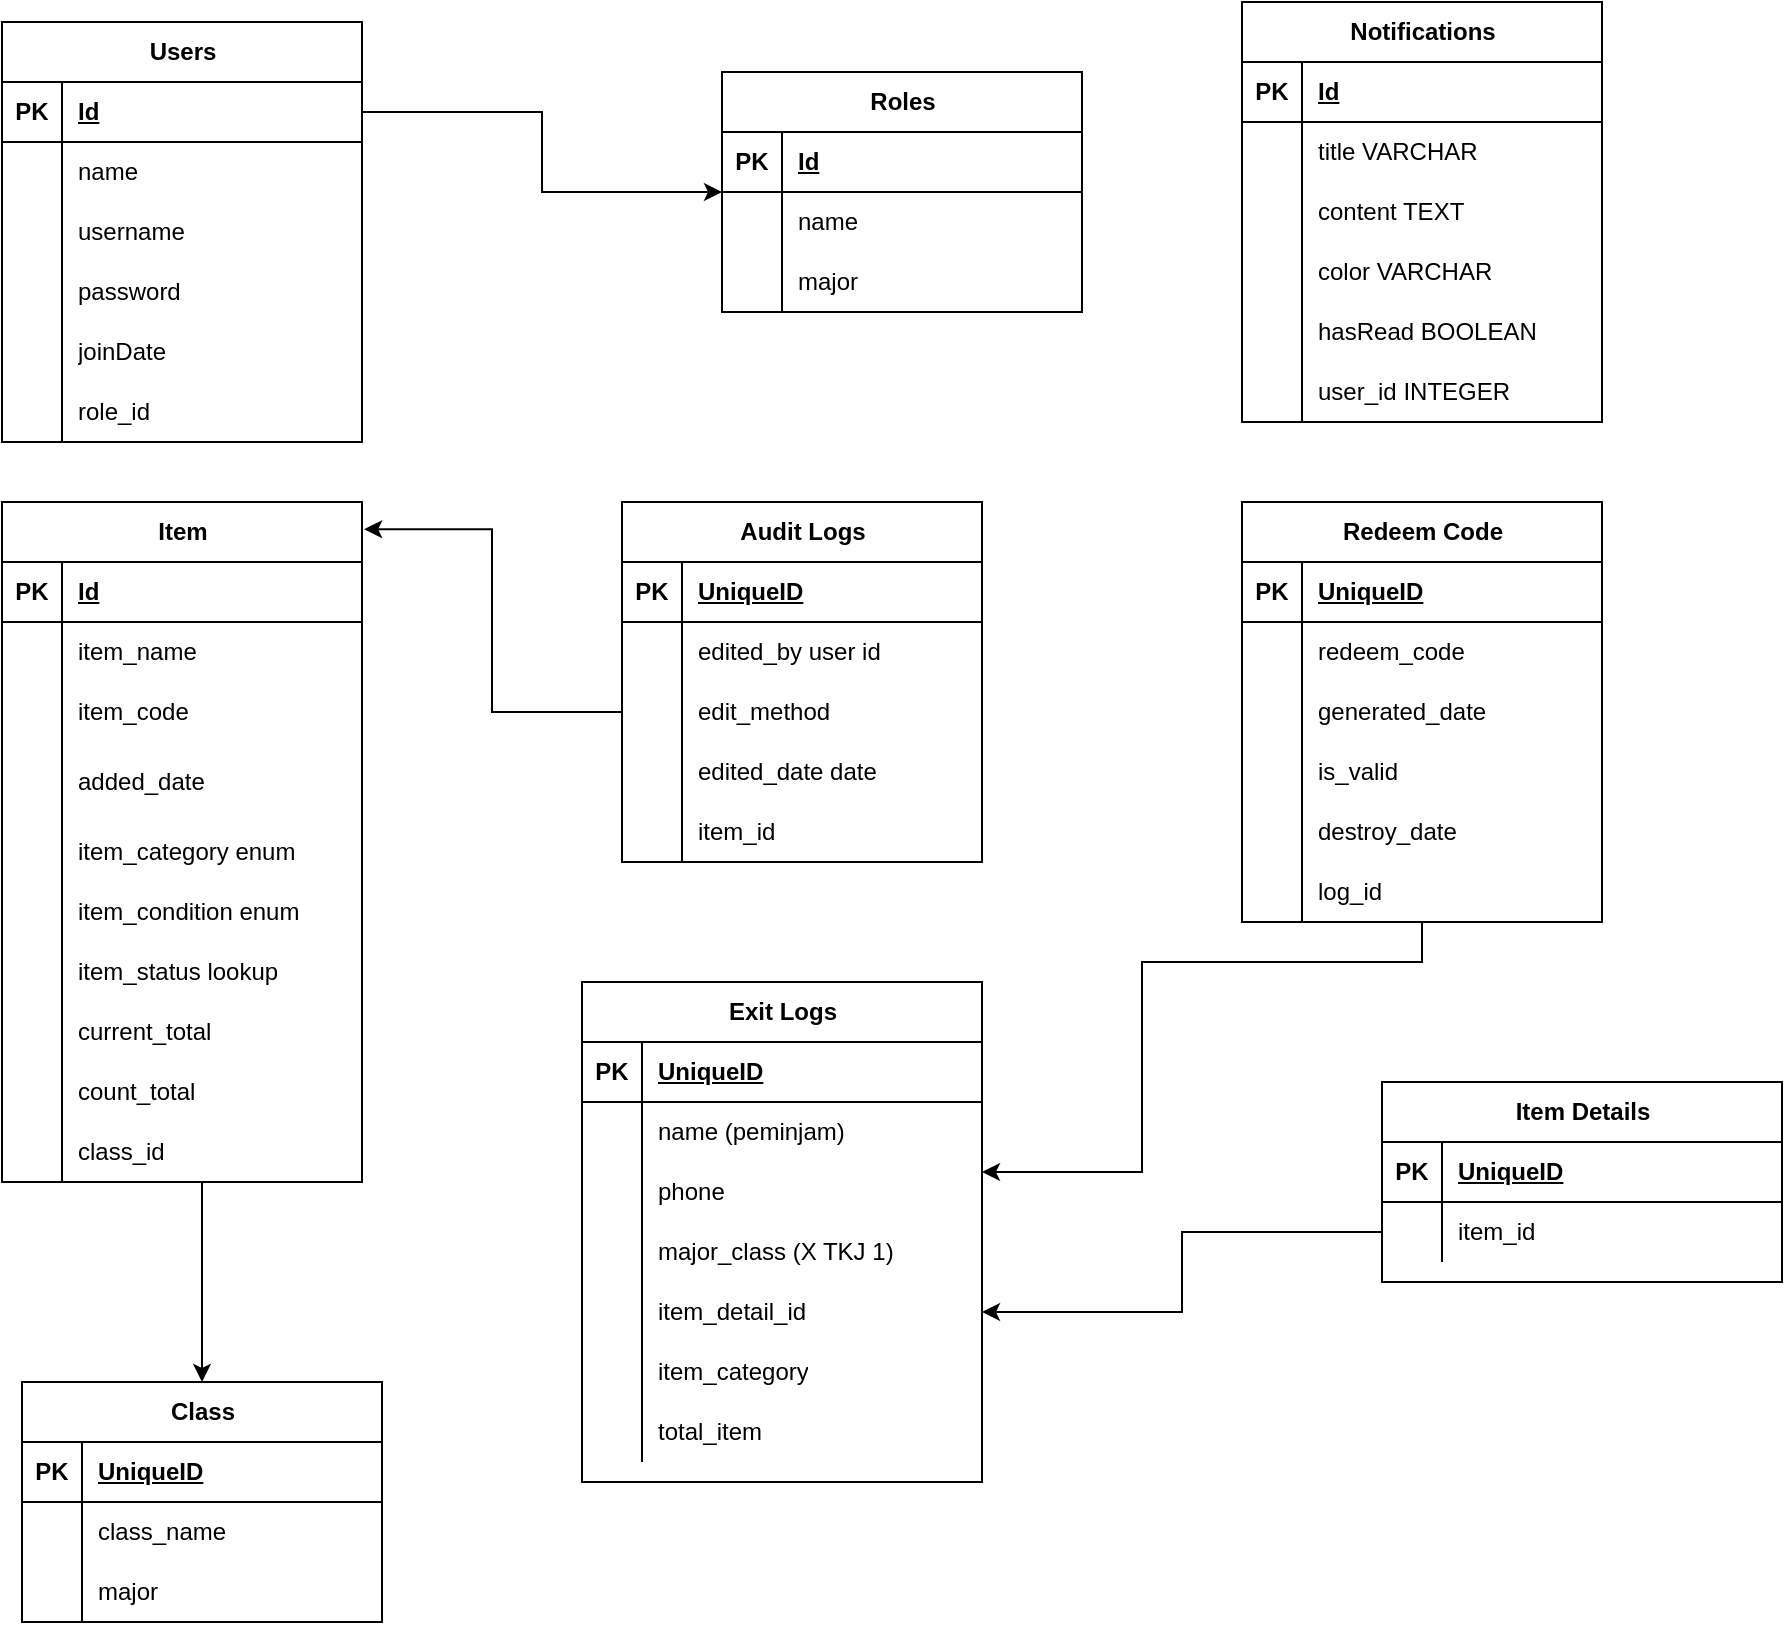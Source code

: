 <mxfile version="24.0.0" type="device">
  <diagram id="Bciv4U1P24HZiYty8-oL" name="Page-1">
    <mxGraphModel dx="674" dy="363" grid="1" gridSize="10" guides="1" tooltips="1" connect="1" arrows="1" fold="1" page="1" pageScale="1" pageWidth="850" pageHeight="1100" math="0" shadow="0">
      <root>
        <mxCell id="0" />
        <mxCell id="1" parent="0" />
        <mxCell id="vfp670e-eX_11nKA_BwC-1" value="Users" style="shape=table;startSize=30;container=1;collapsible=1;childLayout=tableLayout;fixedRows=1;rowLines=0;fontStyle=1;align=center;resizeLast=1;html=1;" parent="1" vertex="1">
          <mxGeometry x="190" y="160" width="180" height="210" as="geometry" />
        </mxCell>
        <mxCell id="vfp670e-eX_11nKA_BwC-2" value="" style="shape=tableRow;horizontal=0;startSize=0;swimlaneHead=0;swimlaneBody=0;fillColor=none;collapsible=0;dropTarget=0;points=[[0,0.5],[1,0.5]];portConstraint=eastwest;top=0;left=0;right=0;bottom=1;" parent="vfp670e-eX_11nKA_BwC-1" vertex="1">
          <mxGeometry y="30" width="180" height="30" as="geometry" />
        </mxCell>
        <mxCell id="vfp670e-eX_11nKA_BwC-3" value="PK" style="shape=partialRectangle;connectable=0;fillColor=none;top=0;left=0;bottom=0;right=0;fontStyle=1;overflow=hidden;whiteSpace=wrap;html=1;" parent="vfp670e-eX_11nKA_BwC-2" vertex="1">
          <mxGeometry width="30" height="30" as="geometry">
            <mxRectangle width="30" height="30" as="alternateBounds" />
          </mxGeometry>
        </mxCell>
        <mxCell id="vfp670e-eX_11nKA_BwC-4" value="Id" style="shape=partialRectangle;connectable=0;fillColor=none;top=0;left=0;bottom=0;right=0;align=left;spacingLeft=6;fontStyle=5;overflow=hidden;whiteSpace=wrap;html=1;" parent="vfp670e-eX_11nKA_BwC-2" vertex="1">
          <mxGeometry x="30" width="150" height="30" as="geometry">
            <mxRectangle width="150" height="30" as="alternateBounds" />
          </mxGeometry>
        </mxCell>
        <mxCell id="vfp670e-eX_11nKA_BwC-5" value="" style="shape=tableRow;horizontal=0;startSize=0;swimlaneHead=0;swimlaneBody=0;fillColor=none;collapsible=0;dropTarget=0;points=[[0,0.5],[1,0.5]];portConstraint=eastwest;top=0;left=0;right=0;bottom=0;" parent="vfp670e-eX_11nKA_BwC-1" vertex="1">
          <mxGeometry y="60" width="180" height="30" as="geometry" />
        </mxCell>
        <mxCell id="vfp670e-eX_11nKA_BwC-6" value="" style="shape=partialRectangle;connectable=0;fillColor=none;top=0;left=0;bottom=0;right=0;editable=1;overflow=hidden;whiteSpace=wrap;html=1;" parent="vfp670e-eX_11nKA_BwC-5" vertex="1">
          <mxGeometry width="30" height="30" as="geometry">
            <mxRectangle width="30" height="30" as="alternateBounds" />
          </mxGeometry>
        </mxCell>
        <mxCell id="vfp670e-eX_11nKA_BwC-7" value="name" style="shape=partialRectangle;connectable=0;fillColor=none;top=0;left=0;bottom=0;right=0;align=left;spacingLeft=6;overflow=hidden;whiteSpace=wrap;html=1;" parent="vfp670e-eX_11nKA_BwC-5" vertex="1">
          <mxGeometry x="30" width="150" height="30" as="geometry">
            <mxRectangle width="150" height="30" as="alternateBounds" />
          </mxGeometry>
        </mxCell>
        <mxCell id="vfp670e-eX_11nKA_BwC-8" value="" style="shape=tableRow;horizontal=0;startSize=0;swimlaneHead=0;swimlaneBody=0;fillColor=none;collapsible=0;dropTarget=0;points=[[0,0.5],[1,0.5]];portConstraint=eastwest;top=0;left=0;right=0;bottom=0;" parent="vfp670e-eX_11nKA_BwC-1" vertex="1">
          <mxGeometry y="90" width="180" height="30" as="geometry" />
        </mxCell>
        <mxCell id="vfp670e-eX_11nKA_BwC-9" value="" style="shape=partialRectangle;connectable=0;fillColor=none;top=0;left=0;bottom=0;right=0;editable=1;overflow=hidden;whiteSpace=wrap;html=1;" parent="vfp670e-eX_11nKA_BwC-8" vertex="1">
          <mxGeometry width="30" height="30" as="geometry">
            <mxRectangle width="30" height="30" as="alternateBounds" />
          </mxGeometry>
        </mxCell>
        <mxCell id="vfp670e-eX_11nKA_BwC-10" value="username" style="shape=partialRectangle;connectable=0;fillColor=none;top=0;left=0;bottom=0;right=0;align=left;spacingLeft=6;overflow=hidden;whiteSpace=wrap;html=1;" parent="vfp670e-eX_11nKA_BwC-8" vertex="1">
          <mxGeometry x="30" width="150" height="30" as="geometry">
            <mxRectangle width="150" height="30" as="alternateBounds" />
          </mxGeometry>
        </mxCell>
        <mxCell id="vfp670e-eX_11nKA_BwC-11" value="" style="shape=tableRow;horizontal=0;startSize=0;swimlaneHead=0;swimlaneBody=0;fillColor=none;collapsible=0;dropTarget=0;points=[[0,0.5],[1,0.5]];portConstraint=eastwest;top=0;left=0;right=0;bottom=0;" parent="vfp670e-eX_11nKA_BwC-1" vertex="1">
          <mxGeometry y="120" width="180" height="30" as="geometry" />
        </mxCell>
        <mxCell id="vfp670e-eX_11nKA_BwC-12" value="" style="shape=partialRectangle;connectable=0;fillColor=none;top=0;left=0;bottom=0;right=0;editable=1;overflow=hidden;whiteSpace=wrap;html=1;" parent="vfp670e-eX_11nKA_BwC-11" vertex="1">
          <mxGeometry width="30" height="30" as="geometry">
            <mxRectangle width="30" height="30" as="alternateBounds" />
          </mxGeometry>
        </mxCell>
        <mxCell id="vfp670e-eX_11nKA_BwC-13" value="password" style="shape=partialRectangle;connectable=0;fillColor=none;top=0;left=0;bottom=0;right=0;align=left;spacingLeft=6;overflow=hidden;whiteSpace=wrap;html=1;" parent="vfp670e-eX_11nKA_BwC-11" vertex="1">
          <mxGeometry x="30" width="150" height="30" as="geometry">
            <mxRectangle width="150" height="30" as="alternateBounds" />
          </mxGeometry>
        </mxCell>
        <mxCell id="vfp670e-eX_11nKA_BwC-14" value="" style="shape=tableRow;horizontal=0;startSize=0;swimlaneHead=0;swimlaneBody=0;fillColor=none;collapsible=0;dropTarget=0;points=[[0,0.5],[1,0.5]];portConstraint=eastwest;top=0;left=0;right=0;bottom=0;" parent="vfp670e-eX_11nKA_BwC-1" vertex="1">
          <mxGeometry y="150" width="180" height="30" as="geometry" />
        </mxCell>
        <mxCell id="vfp670e-eX_11nKA_BwC-15" value="" style="shape=partialRectangle;connectable=0;fillColor=none;top=0;left=0;bottom=0;right=0;editable=1;overflow=hidden;whiteSpace=wrap;html=1;" parent="vfp670e-eX_11nKA_BwC-14" vertex="1">
          <mxGeometry width="30" height="30" as="geometry">
            <mxRectangle width="30" height="30" as="alternateBounds" />
          </mxGeometry>
        </mxCell>
        <mxCell id="vfp670e-eX_11nKA_BwC-16" value="joinDate" style="shape=partialRectangle;connectable=0;fillColor=none;top=0;left=0;bottom=0;right=0;align=left;spacingLeft=6;overflow=hidden;whiteSpace=wrap;html=1;" parent="vfp670e-eX_11nKA_BwC-14" vertex="1">
          <mxGeometry x="30" width="150" height="30" as="geometry">
            <mxRectangle width="150" height="30" as="alternateBounds" />
          </mxGeometry>
        </mxCell>
        <mxCell id="vfp670e-eX_11nKA_BwC-17" value="" style="shape=tableRow;horizontal=0;startSize=0;swimlaneHead=0;swimlaneBody=0;fillColor=none;collapsible=0;dropTarget=0;points=[[0,0.5],[1,0.5]];portConstraint=eastwest;top=0;left=0;right=0;bottom=0;" parent="vfp670e-eX_11nKA_BwC-1" vertex="1">
          <mxGeometry y="180" width="180" height="30" as="geometry" />
        </mxCell>
        <mxCell id="vfp670e-eX_11nKA_BwC-18" value="" style="shape=partialRectangle;connectable=0;fillColor=none;top=0;left=0;bottom=0;right=0;editable=1;overflow=hidden;whiteSpace=wrap;html=1;" parent="vfp670e-eX_11nKA_BwC-17" vertex="1">
          <mxGeometry width="30" height="30" as="geometry">
            <mxRectangle width="30" height="30" as="alternateBounds" />
          </mxGeometry>
        </mxCell>
        <mxCell id="vfp670e-eX_11nKA_BwC-19" value="role_id" style="shape=partialRectangle;connectable=0;fillColor=none;top=0;left=0;bottom=0;right=0;align=left;spacingLeft=6;overflow=hidden;whiteSpace=wrap;html=1;" parent="vfp670e-eX_11nKA_BwC-17" vertex="1">
          <mxGeometry x="30" width="150" height="30" as="geometry">
            <mxRectangle width="150" height="30" as="alternateBounds" />
          </mxGeometry>
        </mxCell>
        <mxCell id="vfp670e-eX_11nKA_BwC-20" value="Roles" style="shape=table;startSize=30;container=1;collapsible=1;childLayout=tableLayout;fixedRows=1;rowLines=0;fontStyle=1;align=center;resizeLast=1;html=1;" parent="1" vertex="1">
          <mxGeometry x="550" y="185" width="180" height="120" as="geometry" />
        </mxCell>
        <mxCell id="vfp670e-eX_11nKA_BwC-21" value="" style="shape=tableRow;horizontal=0;startSize=0;swimlaneHead=0;swimlaneBody=0;fillColor=none;collapsible=0;dropTarget=0;points=[[0,0.5],[1,0.5]];portConstraint=eastwest;top=0;left=0;right=0;bottom=1;" parent="vfp670e-eX_11nKA_BwC-20" vertex="1">
          <mxGeometry y="30" width="180" height="30" as="geometry" />
        </mxCell>
        <mxCell id="vfp670e-eX_11nKA_BwC-22" value="PK" style="shape=partialRectangle;connectable=0;fillColor=none;top=0;left=0;bottom=0;right=0;fontStyle=1;overflow=hidden;whiteSpace=wrap;html=1;" parent="vfp670e-eX_11nKA_BwC-21" vertex="1">
          <mxGeometry width="30" height="30" as="geometry">
            <mxRectangle width="30" height="30" as="alternateBounds" />
          </mxGeometry>
        </mxCell>
        <mxCell id="vfp670e-eX_11nKA_BwC-23" value="Id" style="shape=partialRectangle;connectable=0;fillColor=none;top=0;left=0;bottom=0;right=0;align=left;spacingLeft=6;fontStyle=5;overflow=hidden;whiteSpace=wrap;html=1;" parent="vfp670e-eX_11nKA_BwC-21" vertex="1">
          <mxGeometry x="30" width="150" height="30" as="geometry">
            <mxRectangle width="150" height="30" as="alternateBounds" />
          </mxGeometry>
        </mxCell>
        <mxCell id="vfp670e-eX_11nKA_BwC-24" value="" style="shape=tableRow;horizontal=0;startSize=0;swimlaneHead=0;swimlaneBody=0;fillColor=none;collapsible=0;dropTarget=0;points=[[0,0.5],[1,0.5]];portConstraint=eastwest;top=0;left=0;right=0;bottom=0;" parent="vfp670e-eX_11nKA_BwC-20" vertex="1">
          <mxGeometry y="60" width="180" height="30" as="geometry" />
        </mxCell>
        <mxCell id="vfp670e-eX_11nKA_BwC-25" value="" style="shape=partialRectangle;connectable=0;fillColor=none;top=0;left=0;bottom=0;right=0;editable=1;overflow=hidden;whiteSpace=wrap;html=1;" parent="vfp670e-eX_11nKA_BwC-24" vertex="1">
          <mxGeometry width="30" height="30" as="geometry">
            <mxRectangle width="30" height="30" as="alternateBounds" />
          </mxGeometry>
        </mxCell>
        <mxCell id="vfp670e-eX_11nKA_BwC-26" value="name" style="shape=partialRectangle;connectable=0;fillColor=none;top=0;left=0;bottom=0;right=0;align=left;spacingLeft=6;overflow=hidden;whiteSpace=wrap;html=1;" parent="vfp670e-eX_11nKA_BwC-24" vertex="1">
          <mxGeometry x="30" width="150" height="30" as="geometry">
            <mxRectangle width="150" height="30" as="alternateBounds" />
          </mxGeometry>
        </mxCell>
        <mxCell id="vfp670e-eX_11nKA_BwC-27" value="" style="shape=tableRow;horizontal=0;startSize=0;swimlaneHead=0;swimlaneBody=0;fillColor=none;collapsible=0;dropTarget=0;points=[[0,0.5],[1,0.5]];portConstraint=eastwest;top=0;left=0;right=0;bottom=0;" parent="vfp670e-eX_11nKA_BwC-20" vertex="1">
          <mxGeometry y="90" width="180" height="30" as="geometry" />
        </mxCell>
        <mxCell id="vfp670e-eX_11nKA_BwC-28" value="" style="shape=partialRectangle;connectable=0;fillColor=none;top=0;left=0;bottom=0;right=0;editable=1;overflow=hidden;whiteSpace=wrap;html=1;" parent="vfp670e-eX_11nKA_BwC-27" vertex="1">
          <mxGeometry width="30" height="30" as="geometry">
            <mxRectangle width="30" height="30" as="alternateBounds" />
          </mxGeometry>
        </mxCell>
        <mxCell id="vfp670e-eX_11nKA_BwC-29" value="major" style="shape=partialRectangle;connectable=0;fillColor=none;top=0;left=0;bottom=0;right=0;align=left;spacingLeft=6;overflow=hidden;whiteSpace=wrap;html=1;" parent="vfp670e-eX_11nKA_BwC-27" vertex="1">
          <mxGeometry x="30" width="150" height="30" as="geometry">
            <mxRectangle width="150" height="30" as="alternateBounds" />
          </mxGeometry>
        </mxCell>
        <mxCell id="vfp670e-eX_11nKA_BwC-34" value="Item" style="shape=table;startSize=30;container=1;collapsible=1;childLayout=tableLayout;fixedRows=1;rowLines=0;fontStyle=1;align=center;resizeLast=1;html=1;" parent="1" vertex="1">
          <mxGeometry x="190" y="400" width="180" height="340" as="geometry" />
        </mxCell>
        <mxCell id="vfp670e-eX_11nKA_BwC-35" value="" style="shape=tableRow;horizontal=0;startSize=0;swimlaneHead=0;swimlaneBody=0;fillColor=none;collapsible=0;dropTarget=0;points=[[0,0.5],[1,0.5]];portConstraint=eastwest;top=0;left=0;right=0;bottom=1;" parent="vfp670e-eX_11nKA_BwC-34" vertex="1">
          <mxGeometry y="30" width="180" height="30" as="geometry" />
        </mxCell>
        <mxCell id="vfp670e-eX_11nKA_BwC-36" value="PK" style="shape=partialRectangle;connectable=0;fillColor=none;top=0;left=0;bottom=0;right=0;fontStyle=1;overflow=hidden;whiteSpace=wrap;html=1;" parent="vfp670e-eX_11nKA_BwC-35" vertex="1">
          <mxGeometry width="30" height="30" as="geometry">
            <mxRectangle width="30" height="30" as="alternateBounds" />
          </mxGeometry>
        </mxCell>
        <mxCell id="vfp670e-eX_11nKA_BwC-37" value="Id" style="shape=partialRectangle;connectable=0;fillColor=none;top=0;left=0;bottom=0;right=0;align=left;spacingLeft=6;fontStyle=5;overflow=hidden;whiteSpace=wrap;html=1;" parent="vfp670e-eX_11nKA_BwC-35" vertex="1">
          <mxGeometry x="30" width="150" height="30" as="geometry">
            <mxRectangle width="150" height="30" as="alternateBounds" />
          </mxGeometry>
        </mxCell>
        <mxCell id="vfp670e-eX_11nKA_BwC-38" value="" style="shape=tableRow;horizontal=0;startSize=0;swimlaneHead=0;swimlaneBody=0;fillColor=none;collapsible=0;dropTarget=0;points=[[0,0.5],[1,0.5]];portConstraint=eastwest;top=0;left=0;right=0;bottom=0;" parent="vfp670e-eX_11nKA_BwC-34" vertex="1">
          <mxGeometry y="60" width="180" height="30" as="geometry" />
        </mxCell>
        <mxCell id="vfp670e-eX_11nKA_BwC-39" value="" style="shape=partialRectangle;connectable=0;fillColor=none;top=0;left=0;bottom=0;right=0;editable=1;overflow=hidden;whiteSpace=wrap;html=1;" parent="vfp670e-eX_11nKA_BwC-38" vertex="1">
          <mxGeometry width="30" height="30" as="geometry">
            <mxRectangle width="30" height="30" as="alternateBounds" />
          </mxGeometry>
        </mxCell>
        <mxCell id="vfp670e-eX_11nKA_BwC-40" value="item_name" style="shape=partialRectangle;connectable=0;fillColor=none;top=0;left=0;bottom=0;right=0;align=left;spacingLeft=6;overflow=hidden;whiteSpace=wrap;html=1;" parent="vfp670e-eX_11nKA_BwC-38" vertex="1">
          <mxGeometry x="30" width="150" height="30" as="geometry">
            <mxRectangle width="150" height="30" as="alternateBounds" />
          </mxGeometry>
        </mxCell>
        <mxCell id="vfp670e-eX_11nKA_BwC-41" value="" style="shape=tableRow;horizontal=0;startSize=0;swimlaneHead=0;swimlaneBody=0;fillColor=none;collapsible=0;dropTarget=0;points=[[0,0.5],[1,0.5]];portConstraint=eastwest;top=0;left=0;right=0;bottom=0;" parent="vfp670e-eX_11nKA_BwC-34" vertex="1">
          <mxGeometry y="90" width="180" height="30" as="geometry" />
        </mxCell>
        <mxCell id="vfp670e-eX_11nKA_BwC-42" value="" style="shape=partialRectangle;connectable=0;fillColor=none;top=0;left=0;bottom=0;right=0;editable=1;overflow=hidden;whiteSpace=wrap;html=1;" parent="vfp670e-eX_11nKA_BwC-41" vertex="1">
          <mxGeometry width="30" height="30" as="geometry">
            <mxRectangle width="30" height="30" as="alternateBounds" />
          </mxGeometry>
        </mxCell>
        <mxCell id="vfp670e-eX_11nKA_BwC-43" value="item_code" style="shape=partialRectangle;connectable=0;fillColor=none;top=0;left=0;bottom=0;right=0;align=left;spacingLeft=6;overflow=hidden;whiteSpace=wrap;html=1;" parent="vfp670e-eX_11nKA_BwC-41" vertex="1">
          <mxGeometry x="30" width="150" height="30" as="geometry">
            <mxRectangle width="150" height="30" as="alternateBounds" />
          </mxGeometry>
        </mxCell>
        <mxCell id="vfp670e-eX_11nKA_BwC-44" value="" style="shape=tableRow;horizontal=0;startSize=0;swimlaneHead=0;swimlaneBody=0;fillColor=none;collapsible=0;dropTarget=0;points=[[0,0.5],[1,0.5]];portConstraint=eastwest;top=0;left=0;right=0;bottom=0;" parent="vfp670e-eX_11nKA_BwC-34" vertex="1">
          <mxGeometry y="120" width="180" height="40" as="geometry" />
        </mxCell>
        <mxCell id="vfp670e-eX_11nKA_BwC-45" value="" style="shape=partialRectangle;connectable=0;fillColor=none;top=0;left=0;bottom=0;right=0;editable=1;overflow=hidden;whiteSpace=wrap;html=1;" parent="vfp670e-eX_11nKA_BwC-44" vertex="1">
          <mxGeometry width="30" height="40" as="geometry">
            <mxRectangle width="30" height="40" as="alternateBounds" />
          </mxGeometry>
        </mxCell>
        <mxCell id="vfp670e-eX_11nKA_BwC-46" value="added_date" style="shape=partialRectangle;connectable=0;fillColor=none;top=0;left=0;bottom=0;right=0;align=left;spacingLeft=6;overflow=hidden;whiteSpace=wrap;html=1;" parent="vfp670e-eX_11nKA_BwC-44" vertex="1">
          <mxGeometry x="30" width="150" height="40" as="geometry">
            <mxRectangle width="150" height="40" as="alternateBounds" />
          </mxGeometry>
        </mxCell>
        <mxCell id="vfp670e-eX_11nKA_BwC-47" value="" style="shape=tableRow;horizontal=0;startSize=0;swimlaneHead=0;swimlaneBody=0;fillColor=none;collapsible=0;dropTarget=0;points=[[0,0.5],[1,0.5]];portConstraint=eastwest;top=0;left=0;right=0;bottom=0;" parent="vfp670e-eX_11nKA_BwC-34" vertex="1">
          <mxGeometry y="160" width="180" height="30" as="geometry" />
        </mxCell>
        <mxCell id="vfp670e-eX_11nKA_BwC-48" value="" style="shape=partialRectangle;connectable=0;fillColor=none;top=0;left=0;bottom=0;right=0;editable=1;overflow=hidden;whiteSpace=wrap;html=1;" parent="vfp670e-eX_11nKA_BwC-47" vertex="1">
          <mxGeometry width="30" height="30" as="geometry">
            <mxRectangle width="30" height="30" as="alternateBounds" />
          </mxGeometry>
        </mxCell>
        <mxCell id="vfp670e-eX_11nKA_BwC-49" value="item_category enum" style="shape=partialRectangle;connectable=0;fillColor=none;top=0;left=0;bottom=0;right=0;align=left;spacingLeft=6;overflow=hidden;whiteSpace=wrap;html=1;" parent="vfp670e-eX_11nKA_BwC-47" vertex="1">
          <mxGeometry x="30" width="150" height="30" as="geometry">
            <mxRectangle width="150" height="30" as="alternateBounds" />
          </mxGeometry>
        </mxCell>
        <mxCell id="vfp670e-eX_11nKA_BwC-66" value="" style="shape=tableRow;horizontal=0;startSize=0;swimlaneHead=0;swimlaneBody=0;fillColor=none;collapsible=0;dropTarget=0;points=[[0,0.5],[1,0.5]];portConstraint=eastwest;top=0;left=0;right=0;bottom=0;" parent="vfp670e-eX_11nKA_BwC-34" vertex="1">
          <mxGeometry y="190" width="180" height="30" as="geometry" />
        </mxCell>
        <mxCell id="vfp670e-eX_11nKA_BwC-67" value="" style="shape=partialRectangle;connectable=0;fillColor=none;top=0;left=0;bottom=0;right=0;editable=1;overflow=hidden;whiteSpace=wrap;html=1;" parent="vfp670e-eX_11nKA_BwC-66" vertex="1">
          <mxGeometry width="30" height="30" as="geometry">
            <mxRectangle width="30" height="30" as="alternateBounds" />
          </mxGeometry>
        </mxCell>
        <mxCell id="vfp670e-eX_11nKA_BwC-68" value="item_condition enum&amp;nbsp;" style="shape=partialRectangle;connectable=0;fillColor=none;top=0;left=0;bottom=0;right=0;align=left;spacingLeft=6;overflow=hidden;whiteSpace=wrap;html=1;" parent="vfp670e-eX_11nKA_BwC-66" vertex="1">
          <mxGeometry x="30" width="150" height="30" as="geometry">
            <mxRectangle width="150" height="30" as="alternateBounds" />
          </mxGeometry>
        </mxCell>
        <mxCell id="vfp670e-eX_11nKA_BwC-69" value="" style="shape=tableRow;horizontal=0;startSize=0;swimlaneHead=0;swimlaneBody=0;fillColor=none;collapsible=0;dropTarget=0;points=[[0,0.5],[1,0.5]];portConstraint=eastwest;top=0;left=0;right=0;bottom=0;" parent="vfp670e-eX_11nKA_BwC-34" vertex="1">
          <mxGeometry y="220" width="180" height="30" as="geometry" />
        </mxCell>
        <mxCell id="vfp670e-eX_11nKA_BwC-70" value="" style="shape=partialRectangle;connectable=0;fillColor=none;top=0;left=0;bottom=0;right=0;editable=1;overflow=hidden;whiteSpace=wrap;html=1;" parent="vfp670e-eX_11nKA_BwC-69" vertex="1">
          <mxGeometry width="30" height="30" as="geometry">
            <mxRectangle width="30" height="30" as="alternateBounds" />
          </mxGeometry>
        </mxCell>
        <mxCell id="vfp670e-eX_11nKA_BwC-71" value="item_status lookup" style="shape=partialRectangle;connectable=0;fillColor=none;top=0;left=0;bottom=0;right=0;align=left;spacingLeft=6;overflow=hidden;whiteSpace=wrap;html=1;" parent="vfp670e-eX_11nKA_BwC-69" vertex="1">
          <mxGeometry x="30" width="150" height="30" as="geometry">
            <mxRectangle width="150" height="30" as="alternateBounds" />
          </mxGeometry>
        </mxCell>
        <mxCell id="vfp670e-eX_11nKA_BwC-88" value="" style="shape=tableRow;horizontal=0;startSize=0;swimlaneHead=0;swimlaneBody=0;fillColor=none;collapsible=0;dropTarget=0;points=[[0,0.5],[1,0.5]];portConstraint=eastwest;top=0;left=0;right=0;bottom=0;" parent="vfp670e-eX_11nKA_BwC-34" vertex="1">
          <mxGeometry y="250" width="180" height="30" as="geometry" />
        </mxCell>
        <mxCell id="vfp670e-eX_11nKA_BwC-89" value="" style="shape=partialRectangle;connectable=0;fillColor=none;top=0;left=0;bottom=0;right=0;editable=1;overflow=hidden;whiteSpace=wrap;html=1;" parent="vfp670e-eX_11nKA_BwC-88" vertex="1">
          <mxGeometry width="30" height="30" as="geometry">
            <mxRectangle width="30" height="30" as="alternateBounds" />
          </mxGeometry>
        </mxCell>
        <mxCell id="vfp670e-eX_11nKA_BwC-90" value="current_total" style="shape=partialRectangle;connectable=0;fillColor=none;top=0;left=0;bottom=0;right=0;align=left;spacingLeft=6;overflow=hidden;whiteSpace=wrap;html=1;" parent="vfp670e-eX_11nKA_BwC-88" vertex="1">
          <mxGeometry x="30" width="150" height="30" as="geometry">
            <mxRectangle width="150" height="30" as="alternateBounds" />
          </mxGeometry>
        </mxCell>
        <mxCell id="vfp670e-eX_11nKA_BwC-91" value="" style="shape=tableRow;horizontal=0;startSize=0;swimlaneHead=0;swimlaneBody=0;fillColor=none;collapsible=0;dropTarget=0;points=[[0,0.5],[1,0.5]];portConstraint=eastwest;top=0;left=0;right=0;bottom=0;" parent="vfp670e-eX_11nKA_BwC-34" vertex="1">
          <mxGeometry y="280" width="180" height="30" as="geometry" />
        </mxCell>
        <mxCell id="vfp670e-eX_11nKA_BwC-92" value="" style="shape=partialRectangle;connectable=0;fillColor=none;top=0;left=0;bottom=0;right=0;editable=1;overflow=hidden;whiteSpace=wrap;html=1;" parent="vfp670e-eX_11nKA_BwC-91" vertex="1">
          <mxGeometry width="30" height="30" as="geometry">
            <mxRectangle width="30" height="30" as="alternateBounds" />
          </mxGeometry>
        </mxCell>
        <mxCell id="vfp670e-eX_11nKA_BwC-93" value="count_total" style="shape=partialRectangle;connectable=0;fillColor=none;top=0;left=0;bottom=0;right=0;align=left;spacingLeft=6;overflow=hidden;whiteSpace=wrap;html=1;" parent="vfp670e-eX_11nKA_BwC-91" vertex="1">
          <mxGeometry x="30" width="150" height="30" as="geometry">
            <mxRectangle width="150" height="30" as="alternateBounds" />
          </mxGeometry>
        </mxCell>
        <mxCell id="vfp670e-eX_11nKA_BwC-85" value="" style="shape=tableRow;horizontal=0;startSize=0;swimlaneHead=0;swimlaneBody=0;fillColor=none;collapsible=0;dropTarget=0;points=[[0,0.5],[1,0.5]];portConstraint=eastwest;top=0;left=0;right=0;bottom=0;" parent="vfp670e-eX_11nKA_BwC-34" vertex="1">
          <mxGeometry y="310" width="180" height="30" as="geometry" />
        </mxCell>
        <mxCell id="vfp670e-eX_11nKA_BwC-86" value="" style="shape=partialRectangle;connectable=0;fillColor=none;top=0;left=0;bottom=0;right=0;editable=1;overflow=hidden;whiteSpace=wrap;html=1;" parent="vfp670e-eX_11nKA_BwC-85" vertex="1">
          <mxGeometry width="30" height="30" as="geometry">
            <mxRectangle width="30" height="30" as="alternateBounds" />
          </mxGeometry>
        </mxCell>
        <mxCell id="vfp670e-eX_11nKA_BwC-87" value="class_id" style="shape=partialRectangle;connectable=0;fillColor=none;top=0;left=0;bottom=0;right=0;align=left;spacingLeft=6;overflow=hidden;whiteSpace=wrap;html=1;" parent="vfp670e-eX_11nKA_BwC-85" vertex="1">
          <mxGeometry x="30" width="150" height="30" as="geometry">
            <mxRectangle width="150" height="30" as="alternateBounds" />
          </mxGeometry>
        </mxCell>
        <mxCell id="ND3YHgx3odXdJagZSFC_-1" value="Notifications" style="shape=table;startSize=30;container=1;collapsible=1;childLayout=tableLayout;fixedRows=1;rowLines=0;fontStyle=1;align=center;resizeLast=1;html=1;" parent="1" vertex="1">
          <mxGeometry x="810" y="150" width="180" height="210" as="geometry" />
        </mxCell>
        <mxCell id="ND3YHgx3odXdJagZSFC_-2" value="" style="shape=tableRow;horizontal=0;startSize=0;swimlaneHead=0;swimlaneBody=0;fillColor=none;collapsible=0;dropTarget=0;points=[[0,0.5],[1,0.5]];portConstraint=eastwest;top=0;left=0;right=0;bottom=1;" parent="ND3YHgx3odXdJagZSFC_-1" vertex="1">
          <mxGeometry y="30" width="180" height="30" as="geometry" />
        </mxCell>
        <mxCell id="ND3YHgx3odXdJagZSFC_-3" value="PK" style="shape=partialRectangle;connectable=0;fillColor=none;top=0;left=0;bottom=0;right=0;fontStyle=1;overflow=hidden;whiteSpace=wrap;html=1;" parent="ND3YHgx3odXdJagZSFC_-2" vertex="1">
          <mxGeometry width="30" height="30" as="geometry">
            <mxRectangle width="30" height="30" as="alternateBounds" />
          </mxGeometry>
        </mxCell>
        <mxCell id="ND3YHgx3odXdJagZSFC_-4" value="Id" style="shape=partialRectangle;connectable=0;fillColor=none;top=0;left=0;bottom=0;right=0;align=left;spacingLeft=6;fontStyle=5;overflow=hidden;whiteSpace=wrap;html=1;" parent="ND3YHgx3odXdJagZSFC_-2" vertex="1">
          <mxGeometry x="30" width="150" height="30" as="geometry">
            <mxRectangle width="150" height="30" as="alternateBounds" />
          </mxGeometry>
        </mxCell>
        <mxCell id="ND3YHgx3odXdJagZSFC_-5" value="" style="shape=tableRow;horizontal=0;startSize=0;swimlaneHead=0;swimlaneBody=0;fillColor=none;collapsible=0;dropTarget=0;points=[[0,0.5],[1,0.5]];portConstraint=eastwest;top=0;left=0;right=0;bottom=0;" parent="ND3YHgx3odXdJagZSFC_-1" vertex="1">
          <mxGeometry y="60" width="180" height="30" as="geometry" />
        </mxCell>
        <mxCell id="ND3YHgx3odXdJagZSFC_-6" value="" style="shape=partialRectangle;connectable=0;fillColor=none;top=0;left=0;bottom=0;right=0;editable=1;overflow=hidden;whiteSpace=wrap;html=1;" parent="ND3YHgx3odXdJagZSFC_-5" vertex="1">
          <mxGeometry width="30" height="30" as="geometry">
            <mxRectangle width="30" height="30" as="alternateBounds" />
          </mxGeometry>
        </mxCell>
        <mxCell id="ND3YHgx3odXdJagZSFC_-7" value="title VARCHAR" style="shape=partialRectangle;connectable=0;fillColor=none;top=0;left=0;bottom=0;right=0;align=left;spacingLeft=6;overflow=hidden;whiteSpace=wrap;html=1;" parent="ND3YHgx3odXdJagZSFC_-5" vertex="1">
          <mxGeometry x="30" width="150" height="30" as="geometry">
            <mxRectangle width="150" height="30" as="alternateBounds" />
          </mxGeometry>
        </mxCell>
        <mxCell id="ND3YHgx3odXdJagZSFC_-8" value="" style="shape=tableRow;horizontal=0;startSize=0;swimlaneHead=0;swimlaneBody=0;fillColor=none;collapsible=0;dropTarget=0;points=[[0,0.5],[1,0.5]];portConstraint=eastwest;top=0;left=0;right=0;bottom=0;" parent="ND3YHgx3odXdJagZSFC_-1" vertex="1">
          <mxGeometry y="90" width="180" height="30" as="geometry" />
        </mxCell>
        <mxCell id="ND3YHgx3odXdJagZSFC_-9" value="" style="shape=partialRectangle;connectable=0;fillColor=none;top=0;left=0;bottom=0;right=0;editable=1;overflow=hidden;whiteSpace=wrap;html=1;" parent="ND3YHgx3odXdJagZSFC_-8" vertex="1">
          <mxGeometry width="30" height="30" as="geometry">
            <mxRectangle width="30" height="30" as="alternateBounds" />
          </mxGeometry>
        </mxCell>
        <mxCell id="ND3YHgx3odXdJagZSFC_-10" value="content TEXT" style="shape=partialRectangle;connectable=0;fillColor=none;top=0;left=0;bottom=0;right=0;align=left;spacingLeft=6;overflow=hidden;whiteSpace=wrap;html=1;" parent="ND3YHgx3odXdJagZSFC_-8" vertex="1">
          <mxGeometry x="30" width="150" height="30" as="geometry">
            <mxRectangle width="150" height="30" as="alternateBounds" />
          </mxGeometry>
        </mxCell>
        <mxCell id="ND3YHgx3odXdJagZSFC_-11" value="" style="shape=tableRow;horizontal=0;startSize=0;swimlaneHead=0;swimlaneBody=0;fillColor=none;collapsible=0;dropTarget=0;points=[[0,0.5],[1,0.5]];portConstraint=eastwest;top=0;left=0;right=0;bottom=0;" parent="ND3YHgx3odXdJagZSFC_-1" vertex="1">
          <mxGeometry y="120" width="180" height="30" as="geometry" />
        </mxCell>
        <mxCell id="ND3YHgx3odXdJagZSFC_-12" value="" style="shape=partialRectangle;connectable=0;fillColor=none;top=0;left=0;bottom=0;right=0;editable=1;overflow=hidden;whiteSpace=wrap;html=1;" parent="ND3YHgx3odXdJagZSFC_-11" vertex="1">
          <mxGeometry width="30" height="30" as="geometry">
            <mxRectangle width="30" height="30" as="alternateBounds" />
          </mxGeometry>
        </mxCell>
        <mxCell id="ND3YHgx3odXdJagZSFC_-13" value="color VARCHAR" style="shape=partialRectangle;connectable=0;fillColor=none;top=0;left=0;bottom=0;right=0;align=left;spacingLeft=6;overflow=hidden;whiteSpace=wrap;html=1;" parent="ND3YHgx3odXdJagZSFC_-11" vertex="1">
          <mxGeometry x="30" width="150" height="30" as="geometry">
            <mxRectangle width="150" height="30" as="alternateBounds" />
          </mxGeometry>
        </mxCell>
        <mxCell id="ND3YHgx3odXdJagZSFC_-14" value="" style="shape=tableRow;horizontal=0;startSize=0;swimlaneHead=0;swimlaneBody=0;fillColor=none;collapsible=0;dropTarget=0;points=[[0,0.5],[1,0.5]];portConstraint=eastwest;top=0;left=0;right=0;bottom=0;" parent="ND3YHgx3odXdJagZSFC_-1" vertex="1">
          <mxGeometry y="150" width="180" height="30" as="geometry" />
        </mxCell>
        <mxCell id="ND3YHgx3odXdJagZSFC_-15" value="" style="shape=partialRectangle;connectable=0;fillColor=none;top=0;left=0;bottom=0;right=0;editable=1;overflow=hidden;whiteSpace=wrap;html=1;" parent="ND3YHgx3odXdJagZSFC_-14" vertex="1">
          <mxGeometry width="30" height="30" as="geometry">
            <mxRectangle width="30" height="30" as="alternateBounds" />
          </mxGeometry>
        </mxCell>
        <mxCell id="ND3YHgx3odXdJagZSFC_-16" value="hasRead BOOLEAN" style="shape=partialRectangle;connectable=0;fillColor=none;top=0;left=0;bottom=0;right=0;align=left;spacingLeft=6;overflow=hidden;whiteSpace=wrap;html=1;" parent="ND3YHgx3odXdJagZSFC_-14" vertex="1">
          <mxGeometry x="30" width="150" height="30" as="geometry">
            <mxRectangle width="150" height="30" as="alternateBounds" />
          </mxGeometry>
        </mxCell>
        <mxCell id="ND3YHgx3odXdJagZSFC_-17" value="" style="shape=tableRow;horizontal=0;startSize=0;swimlaneHead=0;swimlaneBody=0;fillColor=none;collapsible=0;dropTarget=0;points=[[0,0.5],[1,0.5]];portConstraint=eastwest;top=0;left=0;right=0;bottom=0;" parent="ND3YHgx3odXdJagZSFC_-1" vertex="1">
          <mxGeometry y="180" width="180" height="30" as="geometry" />
        </mxCell>
        <mxCell id="ND3YHgx3odXdJagZSFC_-18" value="" style="shape=partialRectangle;connectable=0;fillColor=none;top=0;left=0;bottom=0;right=0;editable=1;overflow=hidden;whiteSpace=wrap;html=1;" parent="ND3YHgx3odXdJagZSFC_-17" vertex="1">
          <mxGeometry width="30" height="30" as="geometry">
            <mxRectangle width="30" height="30" as="alternateBounds" />
          </mxGeometry>
        </mxCell>
        <mxCell id="ND3YHgx3odXdJagZSFC_-19" value="user_id INTEGER" style="shape=partialRectangle;connectable=0;fillColor=none;top=0;left=0;bottom=0;right=0;align=left;spacingLeft=6;overflow=hidden;whiteSpace=wrap;html=1;" parent="ND3YHgx3odXdJagZSFC_-17" vertex="1">
          <mxGeometry x="30" width="150" height="30" as="geometry">
            <mxRectangle width="150" height="30" as="alternateBounds" />
          </mxGeometry>
        </mxCell>
        <mxCell id="bMH5KrrP9rES5lSpcvWT-8" style="edgeStyle=orthogonalEdgeStyle;rounded=0;orthogonalLoop=1;jettySize=auto;html=1;exitX=1;exitY=0.5;exitDx=0;exitDy=0;" parent="1" source="vfp670e-eX_11nKA_BwC-2" target="vfp670e-eX_11nKA_BwC-20" edge="1">
          <mxGeometry relative="1" as="geometry" />
        </mxCell>
        <mxCell id="Oy2R_QC33LQYY8PDLNSt-4" value="Audit Logs" style="shape=table;startSize=30;container=1;collapsible=1;childLayout=tableLayout;fixedRows=1;rowLines=0;fontStyle=1;align=center;resizeLast=1;html=1;" parent="1" vertex="1">
          <mxGeometry x="500" y="400" width="180" height="180" as="geometry" />
        </mxCell>
        <mxCell id="Oy2R_QC33LQYY8PDLNSt-5" value="" style="shape=tableRow;horizontal=0;startSize=0;swimlaneHead=0;swimlaneBody=0;fillColor=none;collapsible=0;dropTarget=0;points=[[0,0.5],[1,0.5]];portConstraint=eastwest;top=0;left=0;right=0;bottom=1;" parent="Oy2R_QC33LQYY8PDLNSt-4" vertex="1">
          <mxGeometry y="30" width="180" height="30" as="geometry" />
        </mxCell>
        <mxCell id="Oy2R_QC33LQYY8PDLNSt-6" value="PK" style="shape=partialRectangle;connectable=0;fillColor=none;top=0;left=0;bottom=0;right=0;fontStyle=1;overflow=hidden;whiteSpace=wrap;html=1;" parent="Oy2R_QC33LQYY8PDLNSt-5" vertex="1">
          <mxGeometry width="30" height="30" as="geometry">
            <mxRectangle width="30" height="30" as="alternateBounds" />
          </mxGeometry>
        </mxCell>
        <mxCell id="Oy2R_QC33LQYY8PDLNSt-7" value="UniqueID" style="shape=partialRectangle;connectable=0;fillColor=none;top=0;left=0;bottom=0;right=0;align=left;spacingLeft=6;fontStyle=5;overflow=hidden;whiteSpace=wrap;html=1;" parent="Oy2R_QC33LQYY8PDLNSt-5" vertex="1">
          <mxGeometry x="30" width="150" height="30" as="geometry">
            <mxRectangle width="150" height="30" as="alternateBounds" />
          </mxGeometry>
        </mxCell>
        <mxCell id="Oy2R_QC33LQYY8PDLNSt-8" value="" style="shape=tableRow;horizontal=0;startSize=0;swimlaneHead=0;swimlaneBody=0;fillColor=none;collapsible=0;dropTarget=0;points=[[0,0.5],[1,0.5]];portConstraint=eastwest;top=0;left=0;right=0;bottom=0;" parent="Oy2R_QC33LQYY8PDLNSt-4" vertex="1">
          <mxGeometry y="60" width="180" height="30" as="geometry" />
        </mxCell>
        <mxCell id="Oy2R_QC33LQYY8PDLNSt-9" value="" style="shape=partialRectangle;connectable=0;fillColor=none;top=0;left=0;bottom=0;right=0;editable=1;overflow=hidden;whiteSpace=wrap;html=1;" parent="Oy2R_QC33LQYY8PDLNSt-8" vertex="1">
          <mxGeometry width="30" height="30" as="geometry">
            <mxRectangle width="30" height="30" as="alternateBounds" />
          </mxGeometry>
        </mxCell>
        <mxCell id="Oy2R_QC33LQYY8PDLNSt-10" value="edited_by user id" style="shape=partialRectangle;connectable=0;fillColor=none;top=0;left=0;bottom=0;right=0;align=left;spacingLeft=6;overflow=hidden;whiteSpace=wrap;html=1;" parent="Oy2R_QC33LQYY8PDLNSt-8" vertex="1">
          <mxGeometry x="30" width="150" height="30" as="geometry">
            <mxRectangle width="150" height="30" as="alternateBounds" />
          </mxGeometry>
        </mxCell>
        <mxCell id="Oy2R_QC33LQYY8PDLNSt-11" value="" style="shape=tableRow;horizontal=0;startSize=0;swimlaneHead=0;swimlaneBody=0;fillColor=none;collapsible=0;dropTarget=0;points=[[0,0.5],[1,0.5]];portConstraint=eastwest;top=0;left=0;right=0;bottom=0;" parent="Oy2R_QC33LQYY8PDLNSt-4" vertex="1">
          <mxGeometry y="90" width="180" height="30" as="geometry" />
        </mxCell>
        <mxCell id="Oy2R_QC33LQYY8PDLNSt-12" value="" style="shape=partialRectangle;connectable=0;fillColor=none;top=0;left=0;bottom=0;right=0;editable=1;overflow=hidden;whiteSpace=wrap;html=1;" parent="Oy2R_QC33LQYY8PDLNSt-11" vertex="1">
          <mxGeometry width="30" height="30" as="geometry">
            <mxRectangle width="30" height="30" as="alternateBounds" />
          </mxGeometry>
        </mxCell>
        <mxCell id="Oy2R_QC33LQYY8PDLNSt-13" value="edit_method" style="shape=partialRectangle;connectable=0;fillColor=none;top=0;left=0;bottom=0;right=0;align=left;spacingLeft=6;overflow=hidden;whiteSpace=wrap;html=1;" parent="Oy2R_QC33LQYY8PDLNSt-11" vertex="1">
          <mxGeometry x="30" width="150" height="30" as="geometry">
            <mxRectangle width="150" height="30" as="alternateBounds" />
          </mxGeometry>
        </mxCell>
        <mxCell id="Oy2R_QC33LQYY8PDLNSt-14" value="" style="shape=tableRow;horizontal=0;startSize=0;swimlaneHead=0;swimlaneBody=0;fillColor=none;collapsible=0;dropTarget=0;points=[[0,0.5],[1,0.5]];portConstraint=eastwest;top=0;left=0;right=0;bottom=0;" parent="Oy2R_QC33LQYY8PDLNSt-4" vertex="1">
          <mxGeometry y="120" width="180" height="30" as="geometry" />
        </mxCell>
        <mxCell id="Oy2R_QC33LQYY8PDLNSt-15" value="" style="shape=partialRectangle;connectable=0;fillColor=none;top=0;left=0;bottom=0;right=0;editable=1;overflow=hidden;whiteSpace=wrap;html=1;" parent="Oy2R_QC33LQYY8PDLNSt-14" vertex="1">
          <mxGeometry width="30" height="30" as="geometry">
            <mxRectangle width="30" height="30" as="alternateBounds" />
          </mxGeometry>
        </mxCell>
        <mxCell id="Oy2R_QC33LQYY8PDLNSt-16" value="edited_date date" style="shape=partialRectangle;connectable=0;fillColor=none;top=0;left=0;bottom=0;right=0;align=left;spacingLeft=6;overflow=hidden;whiteSpace=wrap;html=1;" parent="Oy2R_QC33LQYY8PDLNSt-14" vertex="1">
          <mxGeometry x="30" width="150" height="30" as="geometry">
            <mxRectangle width="150" height="30" as="alternateBounds" />
          </mxGeometry>
        </mxCell>
        <mxCell id="Oy2R_QC33LQYY8PDLNSt-17" value="" style="shape=tableRow;horizontal=0;startSize=0;swimlaneHead=0;swimlaneBody=0;fillColor=none;collapsible=0;dropTarget=0;points=[[0,0.5],[1,0.5]];portConstraint=eastwest;top=0;left=0;right=0;bottom=0;" parent="Oy2R_QC33LQYY8PDLNSt-4" vertex="1">
          <mxGeometry y="150" width="180" height="30" as="geometry" />
        </mxCell>
        <mxCell id="Oy2R_QC33LQYY8PDLNSt-18" value="" style="shape=partialRectangle;connectable=0;fillColor=none;top=0;left=0;bottom=0;right=0;editable=1;overflow=hidden;whiteSpace=wrap;html=1;" parent="Oy2R_QC33LQYY8PDLNSt-17" vertex="1">
          <mxGeometry width="30" height="30" as="geometry">
            <mxRectangle width="30" height="30" as="alternateBounds" />
          </mxGeometry>
        </mxCell>
        <mxCell id="Oy2R_QC33LQYY8PDLNSt-19" value="item_id&amp;nbsp;" style="shape=partialRectangle;connectable=0;fillColor=none;top=0;left=0;bottom=0;right=0;align=left;spacingLeft=6;overflow=hidden;whiteSpace=wrap;html=1;" parent="Oy2R_QC33LQYY8PDLNSt-17" vertex="1">
          <mxGeometry x="30" width="150" height="30" as="geometry">
            <mxRectangle width="150" height="30" as="alternateBounds" />
          </mxGeometry>
        </mxCell>
        <mxCell id="Oy2R_QC33LQYY8PDLNSt-20" style="edgeStyle=orthogonalEdgeStyle;rounded=0;orthogonalLoop=1;jettySize=auto;html=1;entryX=1.006;entryY=0.04;entryDx=0;entryDy=0;entryPerimeter=0;" parent="1" source="Oy2R_QC33LQYY8PDLNSt-11" target="vfp670e-eX_11nKA_BwC-34" edge="1">
          <mxGeometry relative="1" as="geometry" />
        </mxCell>
        <mxCell id="Oy2R_QC33LQYY8PDLNSt-21" value="Exit Logs" style="shape=table;startSize=30;container=1;collapsible=1;childLayout=tableLayout;fixedRows=1;rowLines=0;fontStyle=1;align=center;resizeLast=1;html=1;" parent="1" vertex="1">
          <mxGeometry x="480" y="640" width="200" height="250" as="geometry" />
        </mxCell>
        <mxCell id="Oy2R_QC33LQYY8PDLNSt-22" value="" style="shape=tableRow;horizontal=0;startSize=0;swimlaneHead=0;swimlaneBody=0;fillColor=none;collapsible=0;dropTarget=0;points=[[0,0.5],[1,0.5]];portConstraint=eastwest;top=0;left=0;right=0;bottom=1;" parent="Oy2R_QC33LQYY8PDLNSt-21" vertex="1">
          <mxGeometry y="30" width="200" height="30" as="geometry" />
        </mxCell>
        <mxCell id="Oy2R_QC33LQYY8PDLNSt-23" value="PK" style="shape=partialRectangle;connectable=0;fillColor=none;top=0;left=0;bottom=0;right=0;fontStyle=1;overflow=hidden;whiteSpace=wrap;html=1;" parent="Oy2R_QC33LQYY8PDLNSt-22" vertex="1">
          <mxGeometry width="30" height="30" as="geometry">
            <mxRectangle width="30" height="30" as="alternateBounds" />
          </mxGeometry>
        </mxCell>
        <mxCell id="Oy2R_QC33LQYY8PDLNSt-24" value="UniqueID" style="shape=partialRectangle;connectable=0;fillColor=none;top=0;left=0;bottom=0;right=0;align=left;spacingLeft=6;fontStyle=5;overflow=hidden;whiteSpace=wrap;html=1;" parent="Oy2R_QC33LQYY8PDLNSt-22" vertex="1">
          <mxGeometry x="30" width="170" height="30" as="geometry">
            <mxRectangle width="170" height="30" as="alternateBounds" />
          </mxGeometry>
        </mxCell>
        <mxCell id="Oy2R_QC33LQYY8PDLNSt-25" value="" style="shape=tableRow;horizontal=0;startSize=0;swimlaneHead=0;swimlaneBody=0;fillColor=none;collapsible=0;dropTarget=0;points=[[0,0.5],[1,0.5]];portConstraint=eastwest;top=0;left=0;right=0;bottom=0;" parent="Oy2R_QC33LQYY8PDLNSt-21" vertex="1">
          <mxGeometry y="60" width="200" height="30" as="geometry" />
        </mxCell>
        <mxCell id="Oy2R_QC33LQYY8PDLNSt-26" value="" style="shape=partialRectangle;connectable=0;fillColor=none;top=0;left=0;bottom=0;right=0;editable=1;overflow=hidden;whiteSpace=wrap;html=1;" parent="Oy2R_QC33LQYY8PDLNSt-25" vertex="1">
          <mxGeometry width="30" height="30" as="geometry">
            <mxRectangle width="30" height="30" as="alternateBounds" />
          </mxGeometry>
        </mxCell>
        <mxCell id="Oy2R_QC33LQYY8PDLNSt-27" value="name (peminjam)" style="shape=partialRectangle;connectable=0;fillColor=none;top=0;left=0;bottom=0;right=0;align=left;spacingLeft=6;overflow=hidden;whiteSpace=wrap;html=1;" parent="Oy2R_QC33LQYY8PDLNSt-25" vertex="1">
          <mxGeometry x="30" width="170" height="30" as="geometry">
            <mxRectangle width="170" height="30" as="alternateBounds" />
          </mxGeometry>
        </mxCell>
        <mxCell id="Oy2R_QC33LQYY8PDLNSt-28" value="" style="shape=tableRow;horizontal=0;startSize=0;swimlaneHead=0;swimlaneBody=0;fillColor=none;collapsible=0;dropTarget=0;points=[[0,0.5],[1,0.5]];portConstraint=eastwest;top=0;left=0;right=0;bottom=0;" parent="Oy2R_QC33LQYY8PDLNSt-21" vertex="1">
          <mxGeometry y="90" width="200" height="30" as="geometry" />
        </mxCell>
        <mxCell id="Oy2R_QC33LQYY8PDLNSt-29" value="" style="shape=partialRectangle;connectable=0;fillColor=none;top=0;left=0;bottom=0;right=0;editable=1;overflow=hidden;whiteSpace=wrap;html=1;" parent="Oy2R_QC33LQYY8PDLNSt-28" vertex="1">
          <mxGeometry width="30" height="30" as="geometry">
            <mxRectangle width="30" height="30" as="alternateBounds" />
          </mxGeometry>
        </mxCell>
        <mxCell id="Oy2R_QC33LQYY8PDLNSt-30" value="phone" style="shape=partialRectangle;connectable=0;fillColor=none;top=0;left=0;bottom=0;right=0;align=left;spacingLeft=6;overflow=hidden;whiteSpace=wrap;html=1;" parent="Oy2R_QC33LQYY8PDLNSt-28" vertex="1">
          <mxGeometry x="30" width="170" height="30" as="geometry">
            <mxRectangle width="170" height="30" as="alternateBounds" />
          </mxGeometry>
        </mxCell>
        <mxCell id="Oy2R_QC33LQYY8PDLNSt-31" value="" style="shape=tableRow;horizontal=0;startSize=0;swimlaneHead=0;swimlaneBody=0;fillColor=none;collapsible=0;dropTarget=0;points=[[0,0.5],[1,0.5]];portConstraint=eastwest;top=0;left=0;right=0;bottom=0;" parent="Oy2R_QC33LQYY8PDLNSt-21" vertex="1">
          <mxGeometry y="120" width="200" height="30" as="geometry" />
        </mxCell>
        <mxCell id="Oy2R_QC33LQYY8PDLNSt-32" value="" style="shape=partialRectangle;connectable=0;fillColor=none;top=0;left=0;bottom=0;right=0;editable=1;overflow=hidden;whiteSpace=wrap;html=1;" parent="Oy2R_QC33LQYY8PDLNSt-31" vertex="1">
          <mxGeometry width="30" height="30" as="geometry">
            <mxRectangle width="30" height="30" as="alternateBounds" />
          </mxGeometry>
        </mxCell>
        <mxCell id="Oy2R_QC33LQYY8PDLNSt-33" value="major_class (X TKJ 1)" style="shape=partialRectangle;connectable=0;fillColor=none;top=0;left=0;bottom=0;right=0;align=left;spacingLeft=6;overflow=hidden;whiteSpace=wrap;html=1;" parent="Oy2R_QC33LQYY8PDLNSt-31" vertex="1">
          <mxGeometry x="30" width="170" height="30" as="geometry">
            <mxRectangle width="170" height="30" as="alternateBounds" />
          </mxGeometry>
        </mxCell>
        <mxCell id="Oy2R_QC33LQYY8PDLNSt-67" value="" style="shape=tableRow;horizontal=0;startSize=0;swimlaneHead=0;swimlaneBody=0;fillColor=none;collapsible=0;dropTarget=0;points=[[0,0.5],[1,0.5]];portConstraint=eastwest;top=0;left=0;right=0;bottom=0;" parent="Oy2R_QC33LQYY8PDLNSt-21" vertex="1">
          <mxGeometry y="150" width="200" height="30" as="geometry" />
        </mxCell>
        <mxCell id="Oy2R_QC33LQYY8PDLNSt-68" value="" style="shape=partialRectangle;connectable=0;fillColor=none;top=0;left=0;bottom=0;right=0;editable=1;overflow=hidden;whiteSpace=wrap;html=1;" parent="Oy2R_QC33LQYY8PDLNSt-67" vertex="1">
          <mxGeometry width="30" height="30" as="geometry">
            <mxRectangle width="30" height="30" as="alternateBounds" />
          </mxGeometry>
        </mxCell>
        <mxCell id="Oy2R_QC33LQYY8PDLNSt-69" value="item_detail_id" style="shape=partialRectangle;connectable=0;fillColor=none;top=0;left=0;bottom=0;right=0;align=left;spacingLeft=6;overflow=hidden;whiteSpace=wrap;html=1;" parent="Oy2R_QC33LQYY8PDLNSt-67" vertex="1">
          <mxGeometry x="30" width="170" height="30" as="geometry">
            <mxRectangle width="170" height="30" as="alternateBounds" />
          </mxGeometry>
        </mxCell>
        <mxCell id="3cit541H-WkTTN7e-Mxa-37" value="" style="shape=tableRow;horizontal=0;startSize=0;swimlaneHead=0;swimlaneBody=0;fillColor=none;collapsible=0;dropTarget=0;points=[[0,0.5],[1,0.5]];portConstraint=eastwest;top=0;left=0;right=0;bottom=0;" parent="Oy2R_QC33LQYY8PDLNSt-21" vertex="1">
          <mxGeometry y="180" width="200" height="30" as="geometry" />
        </mxCell>
        <mxCell id="3cit541H-WkTTN7e-Mxa-38" value="" style="shape=partialRectangle;connectable=0;fillColor=none;top=0;left=0;bottom=0;right=0;editable=1;overflow=hidden;whiteSpace=wrap;html=1;" parent="3cit541H-WkTTN7e-Mxa-37" vertex="1">
          <mxGeometry width="30" height="30" as="geometry">
            <mxRectangle width="30" height="30" as="alternateBounds" />
          </mxGeometry>
        </mxCell>
        <mxCell id="3cit541H-WkTTN7e-Mxa-39" value="item_category" style="shape=partialRectangle;connectable=0;fillColor=none;top=0;left=0;bottom=0;right=0;align=left;spacingLeft=6;overflow=hidden;whiteSpace=wrap;html=1;" parent="3cit541H-WkTTN7e-Mxa-37" vertex="1">
          <mxGeometry x="30" width="170" height="30" as="geometry">
            <mxRectangle width="170" height="30" as="alternateBounds" />
          </mxGeometry>
        </mxCell>
        <mxCell id="g96OYiOQUT--6fV7yUzr-1" value="" style="shape=tableRow;horizontal=0;startSize=0;swimlaneHead=0;swimlaneBody=0;fillColor=none;collapsible=0;dropTarget=0;points=[[0,0.5],[1,0.5]];portConstraint=eastwest;top=0;left=0;right=0;bottom=0;" vertex="1" parent="Oy2R_QC33LQYY8PDLNSt-21">
          <mxGeometry y="210" width="200" height="30" as="geometry" />
        </mxCell>
        <mxCell id="g96OYiOQUT--6fV7yUzr-2" value="" style="shape=partialRectangle;connectable=0;fillColor=none;top=0;left=0;bottom=0;right=0;editable=1;overflow=hidden;whiteSpace=wrap;html=1;" vertex="1" parent="g96OYiOQUT--6fV7yUzr-1">
          <mxGeometry width="30" height="30" as="geometry">
            <mxRectangle width="30" height="30" as="alternateBounds" />
          </mxGeometry>
        </mxCell>
        <mxCell id="g96OYiOQUT--6fV7yUzr-3" value="total_item" style="shape=partialRectangle;connectable=0;fillColor=none;top=0;left=0;bottom=0;right=0;align=left;spacingLeft=6;overflow=hidden;whiteSpace=wrap;html=1;" vertex="1" parent="g96OYiOQUT--6fV7yUzr-1">
          <mxGeometry x="30" width="170" height="30" as="geometry">
            <mxRectangle width="170" height="30" as="alternateBounds" />
          </mxGeometry>
        </mxCell>
        <mxCell id="Oy2R_QC33LQYY8PDLNSt-34" value="Redeem Code" style="shape=table;startSize=30;container=1;collapsible=1;childLayout=tableLayout;fixedRows=1;rowLines=0;fontStyle=1;align=center;resizeLast=1;html=1;" parent="1" vertex="1">
          <mxGeometry x="810" y="400" width="180" height="210" as="geometry" />
        </mxCell>
        <mxCell id="Oy2R_QC33LQYY8PDLNSt-35" value="" style="shape=tableRow;horizontal=0;startSize=0;swimlaneHead=0;swimlaneBody=0;fillColor=none;collapsible=0;dropTarget=0;points=[[0,0.5],[1,0.5]];portConstraint=eastwest;top=0;left=0;right=0;bottom=1;" parent="Oy2R_QC33LQYY8PDLNSt-34" vertex="1">
          <mxGeometry y="30" width="180" height="30" as="geometry" />
        </mxCell>
        <mxCell id="Oy2R_QC33LQYY8PDLNSt-36" value="PK" style="shape=partialRectangle;connectable=0;fillColor=none;top=0;left=0;bottom=0;right=0;fontStyle=1;overflow=hidden;whiteSpace=wrap;html=1;" parent="Oy2R_QC33LQYY8PDLNSt-35" vertex="1">
          <mxGeometry width="30" height="30" as="geometry">
            <mxRectangle width="30" height="30" as="alternateBounds" />
          </mxGeometry>
        </mxCell>
        <mxCell id="Oy2R_QC33LQYY8PDLNSt-37" value="UniqueID" style="shape=partialRectangle;connectable=0;fillColor=none;top=0;left=0;bottom=0;right=0;align=left;spacingLeft=6;fontStyle=5;overflow=hidden;whiteSpace=wrap;html=1;" parent="Oy2R_QC33LQYY8PDLNSt-35" vertex="1">
          <mxGeometry x="30" width="150" height="30" as="geometry">
            <mxRectangle width="150" height="30" as="alternateBounds" />
          </mxGeometry>
        </mxCell>
        <mxCell id="Oy2R_QC33LQYY8PDLNSt-38" value="" style="shape=tableRow;horizontal=0;startSize=0;swimlaneHead=0;swimlaneBody=0;fillColor=none;collapsible=0;dropTarget=0;points=[[0,0.5],[1,0.5]];portConstraint=eastwest;top=0;left=0;right=0;bottom=0;" parent="Oy2R_QC33LQYY8PDLNSt-34" vertex="1">
          <mxGeometry y="60" width="180" height="30" as="geometry" />
        </mxCell>
        <mxCell id="Oy2R_QC33LQYY8PDLNSt-39" value="" style="shape=partialRectangle;connectable=0;fillColor=none;top=0;left=0;bottom=0;right=0;editable=1;overflow=hidden;whiteSpace=wrap;html=1;" parent="Oy2R_QC33LQYY8PDLNSt-38" vertex="1">
          <mxGeometry width="30" height="30" as="geometry">
            <mxRectangle width="30" height="30" as="alternateBounds" />
          </mxGeometry>
        </mxCell>
        <mxCell id="Oy2R_QC33LQYY8PDLNSt-40" value="redeem_code" style="shape=partialRectangle;connectable=0;fillColor=none;top=0;left=0;bottom=0;right=0;align=left;spacingLeft=6;overflow=hidden;whiteSpace=wrap;html=1;" parent="Oy2R_QC33LQYY8PDLNSt-38" vertex="1">
          <mxGeometry x="30" width="150" height="30" as="geometry">
            <mxRectangle width="150" height="30" as="alternateBounds" />
          </mxGeometry>
        </mxCell>
        <mxCell id="Oy2R_QC33LQYY8PDLNSt-41" value="" style="shape=tableRow;horizontal=0;startSize=0;swimlaneHead=0;swimlaneBody=0;fillColor=none;collapsible=0;dropTarget=0;points=[[0,0.5],[1,0.5]];portConstraint=eastwest;top=0;left=0;right=0;bottom=0;" parent="Oy2R_QC33LQYY8PDLNSt-34" vertex="1">
          <mxGeometry y="90" width="180" height="30" as="geometry" />
        </mxCell>
        <mxCell id="Oy2R_QC33LQYY8PDLNSt-42" value="" style="shape=partialRectangle;connectable=0;fillColor=none;top=0;left=0;bottom=0;right=0;editable=1;overflow=hidden;whiteSpace=wrap;html=1;" parent="Oy2R_QC33LQYY8PDLNSt-41" vertex="1">
          <mxGeometry width="30" height="30" as="geometry">
            <mxRectangle width="30" height="30" as="alternateBounds" />
          </mxGeometry>
        </mxCell>
        <mxCell id="Oy2R_QC33LQYY8PDLNSt-43" value="generated_date" style="shape=partialRectangle;connectable=0;fillColor=none;top=0;left=0;bottom=0;right=0;align=left;spacingLeft=6;overflow=hidden;whiteSpace=wrap;html=1;" parent="Oy2R_QC33LQYY8PDLNSt-41" vertex="1">
          <mxGeometry x="30" width="150" height="30" as="geometry">
            <mxRectangle width="150" height="30" as="alternateBounds" />
          </mxGeometry>
        </mxCell>
        <mxCell id="Oy2R_QC33LQYY8PDLNSt-44" value="" style="shape=tableRow;horizontal=0;startSize=0;swimlaneHead=0;swimlaneBody=0;fillColor=none;collapsible=0;dropTarget=0;points=[[0,0.5],[1,0.5]];portConstraint=eastwest;top=0;left=0;right=0;bottom=0;" parent="Oy2R_QC33LQYY8PDLNSt-34" vertex="1">
          <mxGeometry y="120" width="180" height="30" as="geometry" />
        </mxCell>
        <mxCell id="Oy2R_QC33LQYY8PDLNSt-45" value="" style="shape=partialRectangle;connectable=0;fillColor=none;top=0;left=0;bottom=0;right=0;editable=1;overflow=hidden;whiteSpace=wrap;html=1;" parent="Oy2R_QC33LQYY8PDLNSt-44" vertex="1">
          <mxGeometry width="30" height="30" as="geometry">
            <mxRectangle width="30" height="30" as="alternateBounds" />
          </mxGeometry>
        </mxCell>
        <mxCell id="Oy2R_QC33LQYY8PDLNSt-46" value="is_valid" style="shape=partialRectangle;connectable=0;fillColor=none;top=0;left=0;bottom=0;right=0;align=left;spacingLeft=6;overflow=hidden;whiteSpace=wrap;html=1;" parent="Oy2R_QC33LQYY8PDLNSt-44" vertex="1">
          <mxGeometry x="30" width="150" height="30" as="geometry">
            <mxRectangle width="150" height="30" as="alternateBounds" />
          </mxGeometry>
        </mxCell>
        <mxCell id="Oy2R_QC33LQYY8PDLNSt-47" value="" style="shape=tableRow;horizontal=0;startSize=0;swimlaneHead=0;swimlaneBody=0;fillColor=none;collapsible=0;dropTarget=0;points=[[0,0.5],[1,0.5]];portConstraint=eastwest;top=0;left=0;right=0;bottom=0;" parent="Oy2R_QC33LQYY8PDLNSt-34" vertex="1">
          <mxGeometry y="150" width="180" height="30" as="geometry" />
        </mxCell>
        <mxCell id="Oy2R_QC33LQYY8PDLNSt-48" value="" style="shape=partialRectangle;connectable=0;fillColor=none;top=0;left=0;bottom=0;right=0;editable=1;overflow=hidden;whiteSpace=wrap;html=1;" parent="Oy2R_QC33LQYY8PDLNSt-47" vertex="1">
          <mxGeometry width="30" height="30" as="geometry">
            <mxRectangle width="30" height="30" as="alternateBounds" />
          </mxGeometry>
        </mxCell>
        <mxCell id="Oy2R_QC33LQYY8PDLNSt-49" value="destroy_date" style="shape=partialRectangle;connectable=0;fillColor=none;top=0;left=0;bottom=0;right=0;align=left;spacingLeft=6;overflow=hidden;whiteSpace=wrap;html=1;" parent="Oy2R_QC33LQYY8PDLNSt-47" vertex="1">
          <mxGeometry x="30" width="150" height="30" as="geometry">
            <mxRectangle width="150" height="30" as="alternateBounds" />
          </mxGeometry>
        </mxCell>
        <mxCell id="Oy2R_QC33LQYY8PDLNSt-71" value="" style="shape=tableRow;horizontal=0;startSize=0;swimlaneHead=0;swimlaneBody=0;fillColor=none;collapsible=0;dropTarget=0;points=[[0,0.5],[1,0.5]];portConstraint=eastwest;top=0;left=0;right=0;bottom=0;" parent="Oy2R_QC33LQYY8PDLNSt-34" vertex="1">
          <mxGeometry y="180" width="180" height="30" as="geometry" />
        </mxCell>
        <mxCell id="Oy2R_QC33LQYY8PDLNSt-72" value="" style="shape=partialRectangle;connectable=0;fillColor=none;top=0;left=0;bottom=0;right=0;editable=1;overflow=hidden;whiteSpace=wrap;html=1;" parent="Oy2R_QC33LQYY8PDLNSt-71" vertex="1">
          <mxGeometry width="30" height="30" as="geometry">
            <mxRectangle width="30" height="30" as="alternateBounds" />
          </mxGeometry>
        </mxCell>
        <mxCell id="Oy2R_QC33LQYY8PDLNSt-73" value="log_id" style="shape=partialRectangle;connectable=0;fillColor=none;top=0;left=0;bottom=0;right=0;align=left;spacingLeft=6;overflow=hidden;whiteSpace=wrap;html=1;" parent="Oy2R_QC33LQYY8PDLNSt-71" vertex="1">
          <mxGeometry x="30" width="150" height="30" as="geometry">
            <mxRectangle width="150" height="30" as="alternateBounds" />
          </mxGeometry>
        </mxCell>
        <mxCell id="Oy2R_QC33LQYY8PDLNSt-50" value="Class" style="shape=table;startSize=30;container=1;collapsible=1;childLayout=tableLayout;fixedRows=1;rowLines=0;fontStyle=1;align=center;resizeLast=1;html=1;" parent="1" vertex="1">
          <mxGeometry x="200" y="840" width="180" height="120" as="geometry" />
        </mxCell>
        <mxCell id="Oy2R_QC33LQYY8PDLNSt-51" value="" style="shape=tableRow;horizontal=0;startSize=0;swimlaneHead=0;swimlaneBody=0;fillColor=none;collapsible=0;dropTarget=0;points=[[0,0.5],[1,0.5]];portConstraint=eastwest;top=0;left=0;right=0;bottom=1;" parent="Oy2R_QC33LQYY8PDLNSt-50" vertex="1">
          <mxGeometry y="30" width="180" height="30" as="geometry" />
        </mxCell>
        <mxCell id="Oy2R_QC33LQYY8PDLNSt-52" value="PK" style="shape=partialRectangle;connectable=0;fillColor=none;top=0;left=0;bottom=0;right=0;fontStyle=1;overflow=hidden;whiteSpace=wrap;html=1;" parent="Oy2R_QC33LQYY8PDLNSt-51" vertex="1">
          <mxGeometry width="30" height="30" as="geometry">
            <mxRectangle width="30" height="30" as="alternateBounds" />
          </mxGeometry>
        </mxCell>
        <mxCell id="Oy2R_QC33LQYY8PDLNSt-53" value="UniqueID" style="shape=partialRectangle;connectable=0;fillColor=none;top=0;left=0;bottom=0;right=0;align=left;spacingLeft=6;fontStyle=5;overflow=hidden;whiteSpace=wrap;html=1;" parent="Oy2R_QC33LQYY8PDLNSt-51" vertex="1">
          <mxGeometry x="30" width="150" height="30" as="geometry">
            <mxRectangle width="150" height="30" as="alternateBounds" />
          </mxGeometry>
        </mxCell>
        <mxCell id="Oy2R_QC33LQYY8PDLNSt-54" value="" style="shape=tableRow;horizontal=0;startSize=0;swimlaneHead=0;swimlaneBody=0;fillColor=none;collapsible=0;dropTarget=0;points=[[0,0.5],[1,0.5]];portConstraint=eastwest;top=0;left=0;right=0;bottom=0;" parent="Oy2R_QC33LQYY8PDLNSt-50" vertex="1">
          <mxGeometry y="60" width="180" height="30" as="geometry" />
        </mxCell>
        <mxCell id="Oy2R_QC33LQYY8PDLNSt-55" value="" style="shape=partialRectangle;connectable=0;fillColor=none;top=0;left=0;bottom=0;right=0;editable=1;overflow=hidden;whiteSpace=wrap;html=1;" parent="Oy2R_QC33LQYY8PDLNSt-54" vertex="1">
          <mxGeometry width="30" height="30" as="geometry">
            <mxRectangle width="30" height="30" as="alternateBounds" />
          </mxGeometry>
        </mxCell>
        <mxCell id="Oy2R_QC33LQYY8PDLNSt-56" value="class_name" style="shape=partialRectangle;connectable=0;fillColor=none;top=0;left=0;bottom=0;right=0;align=left;spacingLeft=6;overflow=hidden;whiteSpace=wrap;html=1;" parent="Oy2R_QC33LQYY8PDLNSt-54" vertex="1">
          <mxGeometry x="30" width="150" height="30" as="geometry">
            <mxRectangle width="150" height="30" as="alternateBounds" />
          </mxGeometry>
        </mxCell>
        <mxCell id="Oy2R_QC33LQYY8PDLNSt-57" value="" style="shape=tableRow;horizontal=0;startSize=0;swimlaneHead=0;swimlaneBody=0;fillColor=none;collapsible=0;dropTarget=0;points=[[0,0.5],[1,0.5]];portConstraint=eastwest;top=0;left=0;right=0;bottom=0;" parent="Oy2R_QC33LQYY8PDLNSt-50" vertex="1">
          <mxGeometry y="90" width="180" height="30" as="geometry" />
        </mxCell>
        <mxCell id="Oy2R_QC33LQYY8PDLNSt-58" value="" style="shape=partialRectangle;connectable=0;fillColor=none;top=0;left=0;bottom=0;right=0;editable=1;overflow=hidden;whiteSpace=wrap;html=1;" parent="Oy2R_QC33LQYY8PDLNSt-57" vertex="1">
          <mxGeometry width="30" height="30" as="geometry">
            <mxRectangle width="30" height="30" as="alternateBounds" />
          </mxGeometry>
        </mxCell>
        <mxCell id="Oy2R_QC33LQYY8PDLNSt-59" value="major" style="shape=partialRectangle;connectable=0;fillColor=none;top=0;left=0;bottom=0;right=0;align=left;spacingLeft=6;overflow=hidden;whiteSpace=wrap;html=1;" parent="Oy2R_QC33LQYY8PDLNSt-57" vertex="1">
          <mxGeometry x="30" width="150" height="30" as="geometry">
            <mxRectangle width="150" height="30" as="alternateBounds" />
          </mxGeometry>
        </mxCell>
        <mxCell id="Oy2R_QC33LQYY8PDLNSt-66" style="edgeStyle=orthogonalEdgeStyle;rounded=0;orthogonalLoop=1;jettySize=auto;html=1;" parent="1" source="vfp670e-eX_11nKA_BwC-85" target="Oy2R_QC33LQYY8PDLNSt-50" edge="1">
          <mxGeometry relative="1" as="geometry">
            <Array as="points">
              <mxPoint x="290" y="770" />
              <mxPoint x="290" y="770" />
            </Array>
          </mxGeometry>
        </mxCell>
        <mxCell id="Oy2R_QC33LQYY8PDLNSt-74" style="edgeStyle=orthogonalEdgeStyle;rounded=0;orthogonalLoop=1;jettySize=auto;html=1;" parent="1" source="Oy2R_QC33LQYY8PDLNSt-71" target="Oy2R_QC33LQYY8PDLNSt-21" edge="1">
          <mxGeometry relative="1" as="geometry">
            <Array as="points">
              <mxPoint x="900" y="630" />
              <mxPoint x="760" y="630" />
              <mxPoint x="760" y="735" />
            </Array>
          </mxGeometry>
        </mxCell>
        <mxCell id="3cit541H-WkTTN7e-Mxa-19" value="Item Details" style="shape=table;startSize=30;container=1;collapsible=1;childLayout=tableLayout;fixedRows=1;rowLines=0;fontStyle=1;align=center;resizeLast=1;html=1;" parent="1" vertex="1">
          <mxGeometry x="880" y="690" width="200" height="100" as="geometry" />
        </mxCell>
        <mxCell id="3cit541H-WkTTN7e-Mxa-20" value="" style="shape=tableRow;horizontal=0;startSize=0;swimlaneHead=0;swimlaneBody=0;fillColor=none;collapsible=0;dropTarget=0;points=[[0,0.5],[1,0.5]];portConstraint=eastwest;top=0;left=0;right=0;bottom=1;" parent="3cit541H-WkTTN7e-Mxa-19" vertex="1">
          <mxGeometry y="30" width="200" height="30" as="geometry" />
        </mxCell>
        <mxCell id="3cit541H-WkTTN7e-Mxa-21" value="PK" style="shape=partialRectangle;connectable=0;fillColor=none;top=0;left=0;bottom=0;right=0;fontStyle=1;overflow=hidden;whiteSpace=wrap;html=1;" parent="3cit541H-WkTTN7e-Mxa-20" vertex="1">
          <mxGeometry width="30" height="30" as="geometry">
            <mxRectangle width="30" height="30" as="alternateBounds" />
          </mxGeometry>
        </mxCell>
        <mxCell id="3cit541H-WkTTN7e-Mxa-22" value="UniqueID" style="shape=partialRectangle;connectable=0;fillColor=none;top=0;left=0;bottom=0;right=0;align=left;spacingLeft=6;fontStyle=5;overflow=hidden;whiteSpace=wrap;html=1;" parent="3cit541H-WkTTN7e-Mxa-20" vertex="1">
          <mxGeometry x="30" width="170" height="30" as="geometry">
            <mxRectangle width="170" height="30" as="alternateBounds" />
          </mxGeometry>
        </mxCell>
        <mxCell id="3cit541H-WkTTN7e-Mxa-23" value="" style="shape=tableRow;horizontal=0;startSize=0;swimlaneHead=0;swimlaneBody=0;fillColor=none;collapsible=0;dropTarget=0;points=[[0,0.5],[1,0.5]];portConstraint=eastwest;top=0;left=0;right=0;bottom=0;" parent="3cit541H-WkTTN7e-Mxa-19" vertex="1">
          <mxGeometry y="60" width="200" height="30" as="geometry" />
        </mxCell>
        <mxCell id="3cit541H-WkTTN7e-Mxa-24" value="" style="shape=partialRectangle;connectable=0;fillColor=none;top=0;left=0;bottom=0;right=0;editable=1;overflow=hidden;whiteSpace=wrap;html=1;" parent="3cit541H-WkTTN7e-Mxa-23" vertex="1">
          <mxGeometry width="30" height="30" as="geometry">
            <mxRectangle width="30" height="30" as="alternateBounds" />
          </mxGeometry>
        </mxCell>
        <mxCell id="3cit541H-WkTTN7e-Mxa-25" value="item_id" style="shape=partialRectangle;connectable=0;fillColor=none;top=0;left=0;bottom=0;right=0;align=left;spacingLeft=6;overflow=hidden;whiteSpace=wrap;html=1;" parent="3cit541H-WkTTN7e-Mxa-23" vertex="1">
          <mxGeometry x="30" width="170" height="30" as="geometry">
            <mxRectangle width="170" height="30" as="alternateBounds" />
          </mxGeometry>
        </mxCell>
        <mxCell id="3cit541H-WkTTN7e-Mxa-36" style="edgeStyle=orthogonalEdgeStyle;rounded=0;orthogonalLoop=1;jettySize=auto;html=1;" parent="1" source="3cit541H-WkTTN7e-Mxa-23" target="Oy2R_QC33LQYY8PDLNSt-67" edge="1">
          <mxGeometry relative="1" as="geometry" />
        </mxCell>
      </root>
    </mxGraphModel>
  </diagram>
</mxfile>
